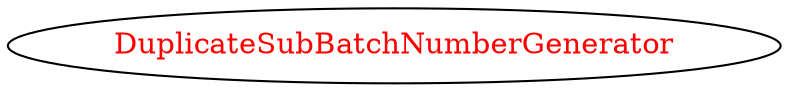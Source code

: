 digraph dependencyGraph {
 concentrate=true;
 ranksep="2.0";
 rankdir="LR"; 
 splines="ortho";
"DuplicateSubBatchNumberGenerator" [fontcolor="red"];
}